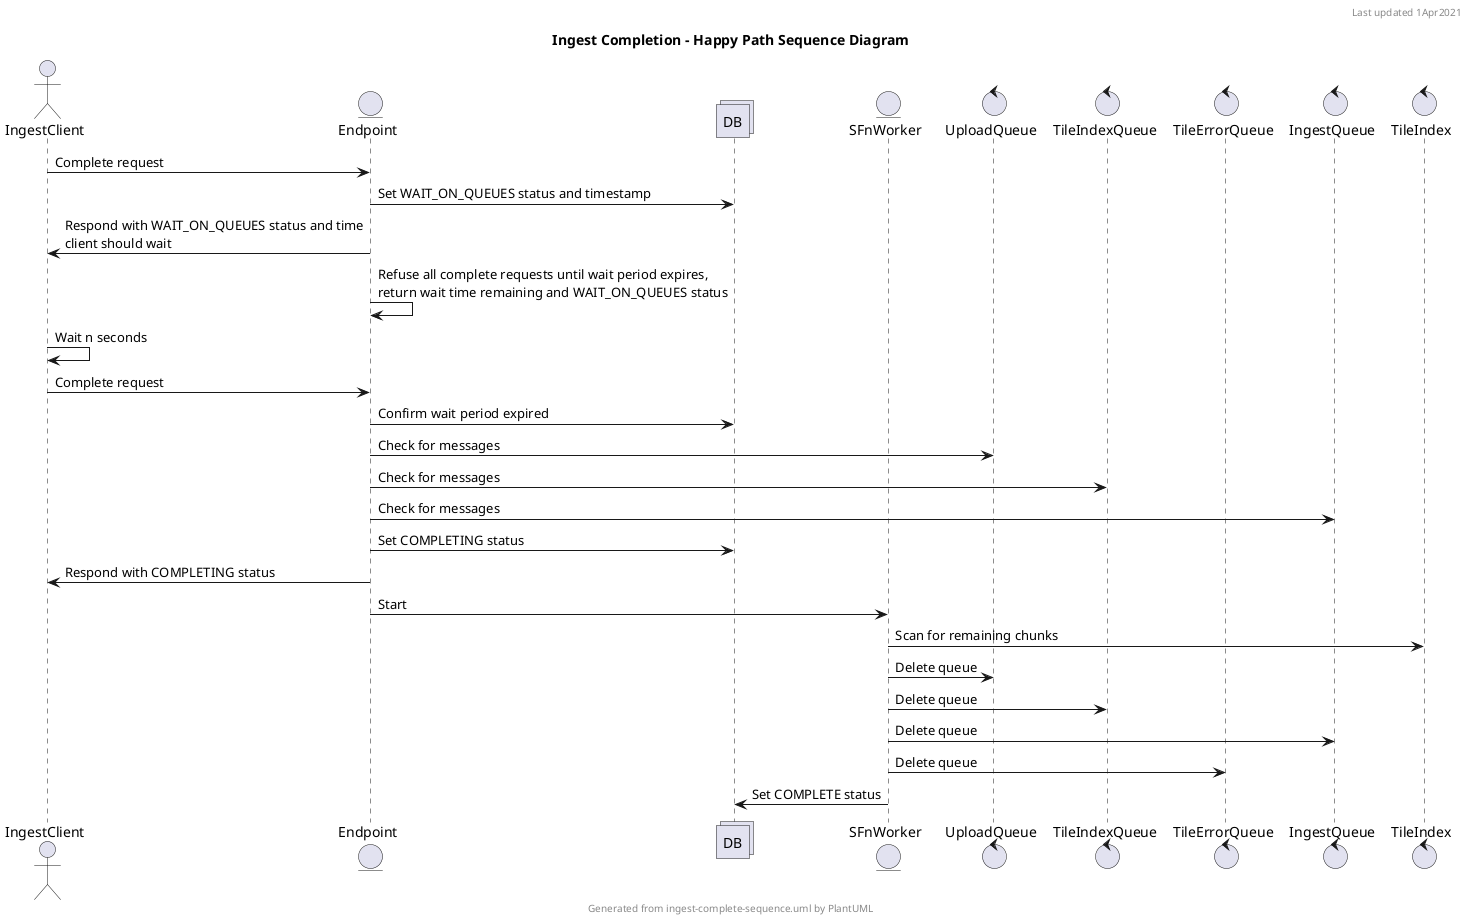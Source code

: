 @startuml

header Last updated 1Apr2021
footer Generated from ingest-complete-sequence.uml by PlantUML
title Ingest Completion - Happy Path Sequence Diagram

actor IngestClient as IC
entity Endpoint as E
collections DB
entity SFnWorker as W
control UploadQueue as UQ
control TileIndexQueue as TIQ
control TileErrorQueue as TEQ
control IngestQueue as IQ
control TileIndex as TI

IC->E: Complete request
E->DB: Set WAIT_ON_QUEUES status and timestamp
E->IC: Respond with WAIT_ON_QUEUES status and time\nclient should wait
E->E: Refuse all complete requests until wait period expires, \nreturn wait time remaining and WAIT_ON_QUEUES status
IC->IC: Wait n seconds
IC->E: Complete request
E->DB: Confirm wait period expired
E->UQ: Check for messages
E->TIQ: Check for messages
E->IQ: Check for messages
E->DB: Set COMPLETING status
E->IC: Respond with COMPLETING status
E->W: Start
W->TI: Scan for remaining chunks
W->UQ: Delete queue
W->TIQ: Delete queue
W->IQ: Delete queue
W->TEQ: Delete queue
W->DB: Set COMPLETE status

@enduml
